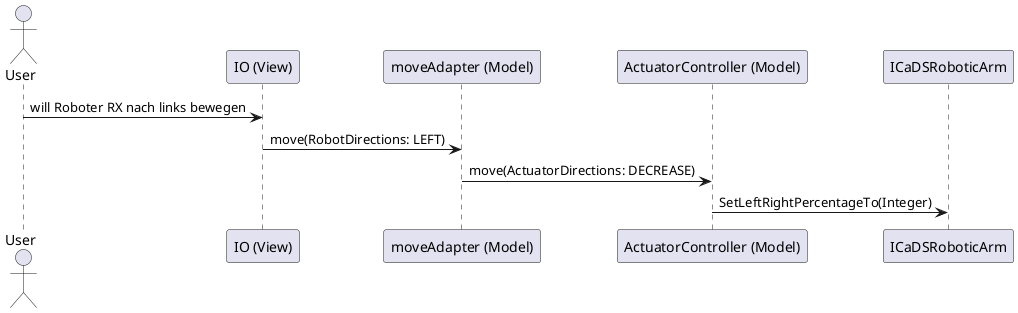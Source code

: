 @startuml
actor User
participant "IO (View)" as IO
participant "moveAdapter (Model)" as mA
participant "ActuatorController (Model)" as ActCtrl
participant "ICaDSRoboticArm" as RobArm


User -> IO: will Roboter RX nach links bewegen
IO -> mA: move(RobotDirections: LEFT)
mA -> ActCtrl: move(ActuatorDirections: DECREASE)
ActCtrl -> RobArm: SetLeftRightPercentageTo(Integer)
@enduml